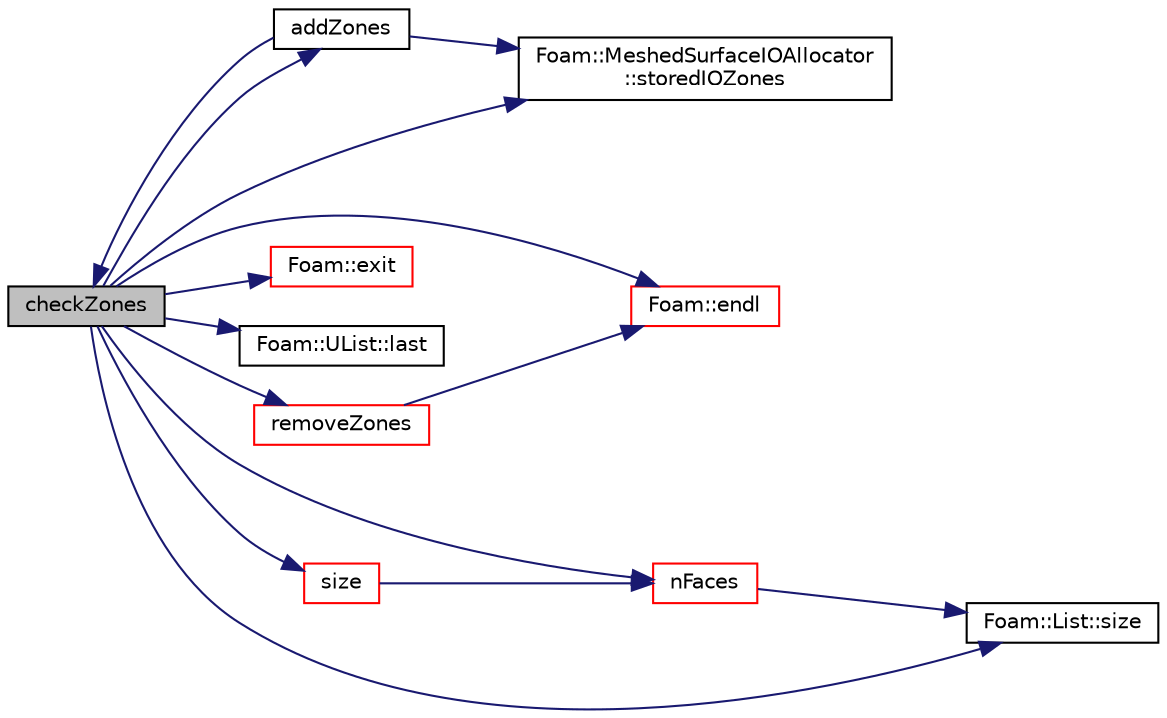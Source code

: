 digraph "checkZones"
{
  bgcolor="transparent";
  edge [fontname="Helvetica",fontsize="10",labelfontname="Helvetica",labelfontsize="10"];
  node [fontname="Helvetica",fontsize="10",shape=record];
  rankdir="LR";
  Node1506 [label="checkZones",height=0.2,width=0.4,color="black", fillcolor="grey75", style="filled", fontcolor="black"];
  Node1506 -> Node1507 [color="midnightblue",fontsize="10",style="solid",fontname="Helvetica"];
  Node1507 [label="addZones",height=0.2,width=0.4,color="black",URL="$a30961.html#a0b88a5741870d648d3359ece01206ce1",tooltip="Add surface zones. "];
  Node1507 -> Node1508 [color="midnightblue",fontsize="10",style="solid",fontname="Helvetica"];
  Node1508 [label="Foam::MeshedSurfaceIOAllocator\l::storedIOZones",height=0.2,width=0.4,color="black",URL="$a30845.html#ad588ffc8b79f669ddf3c227f0426f32f",tooltip="Non-const access to the zones. "];
  Node1507 -> Node1506 [color="midnightblue",fontsize="10",style="solid",fontname="Helvetica"];
  Node1506 -> Node1509 [color="midnightblue",fontsize="10",style="solid",fontname="Helvetica"];
  Node1509 [label="Foam::endl",height=0.2,width=0.4,color="red",URL="$a21851.html#a2db8fe02a0d3909e9351bb4275b23ce4",tooltip="Add newline and flush stream. "];
  Node1506 -> Node1511 [color="midnightblue",fontsize="10",style="solid",fontname="Helvetica"];
  Node1511 [label="Foam::exit",height=0.2,width=0.4,color="red",URL="$a21851.html#a06ca7250d8e89caf05243ec094843642"];
  Node1506 -> Node1558 [color="midnightblue",fontsize="10",style="solid",fontname="Helvetica"];
  Node1558 [label="Foam::UList::last",height=0.2,width=0.4,color="black",URL="$a26837.html#aef07c02ea1c27bdb5906043b399e0ff0",tooltip="Return the last element of the list. "];
  Node1506 -> Node1559 [color="midnightblue",fontsize="10",style="solid",fontname="Helvetica"];
  Node1559 [label="nFaces",height=0.2,width=0.4,color="red",URL="$a30961.html#af783acdbe2fe9244b256aa70dae1a87a",tooltip="Return the number of raw faces. "];
  Node1559 -> Node1562 [color="midnightblue",fontsize="10",style="solid",fontname="Helvetica"];
  Node1562 [label="Foam::List::size",height=0.2,width=0.4,color="black",URL="$a26833.html#a8a5f6fa29bd4b500caf186f60245b384",tooltip="Override size to be inconsistent with allocated storage. "];
  Node1506 -> Node1563 [color="midnightblue",fontsize="10",style="solid",fontname="Helvetica"];
  Node1563 [label="removeZones",height=0.2,width=0.4,color="red",URL="$a30961.html#af19fadba5abdc3bc385ffccdd2805e18",tooltip="Update the mesh corresponding to given map. "];
  Node1563 -> Node1509 [color="midnightblue",fontsize="10",style="solid",fontname="Helvetica"];
  Node1506 -> Node1562 [color="midnightblue",fontsize="10",style="solid",fontname="Helvetica"];
  Node1506 -> Node1588 [color="midnightblue",fontsize="10",style="solid",fontname="Helvetica"];
  Node1588 [label="size",height=0.2,width=0.4,color="red",URL="$a30961.html#a03bc1200aac252c4d3e18657d700b71c",tooltip="Return number of faces. "];
  Node1588 -> Node1559 [color="midnightblue",fontsize="10",style="solid",fontname="Helvetica"];
  Node1506 -> Node1508 [color="midnightblue",fontsize="10",style="solid",fontname="Helvetica"];
}
